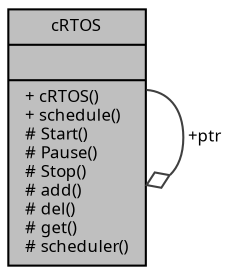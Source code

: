 digraph "cRTOS"
{
  edge [fontname="Sans",fontsize="8",labelfontname="Sans",labelfontsize="8"];
  node [fontname="Sans",fontsize="8",shape=record];
  Node1 [label="{cRTOS\n||+ cRTOS()\l+ schedule()\l# Start()\l# Pause()\l# Stop()\l# add()\l# del()\l# get()\l# scheduler()\l}",height=0.2,width=0.4,color="black", fillcolor="grey75", style="filled", fontcolor="black"];
  Node1 -> Node1 [color="grey25",fontsize="8",style="solid",label=" +ptr" ,arrowhead="odiamond",fontname="Sans"];
}

